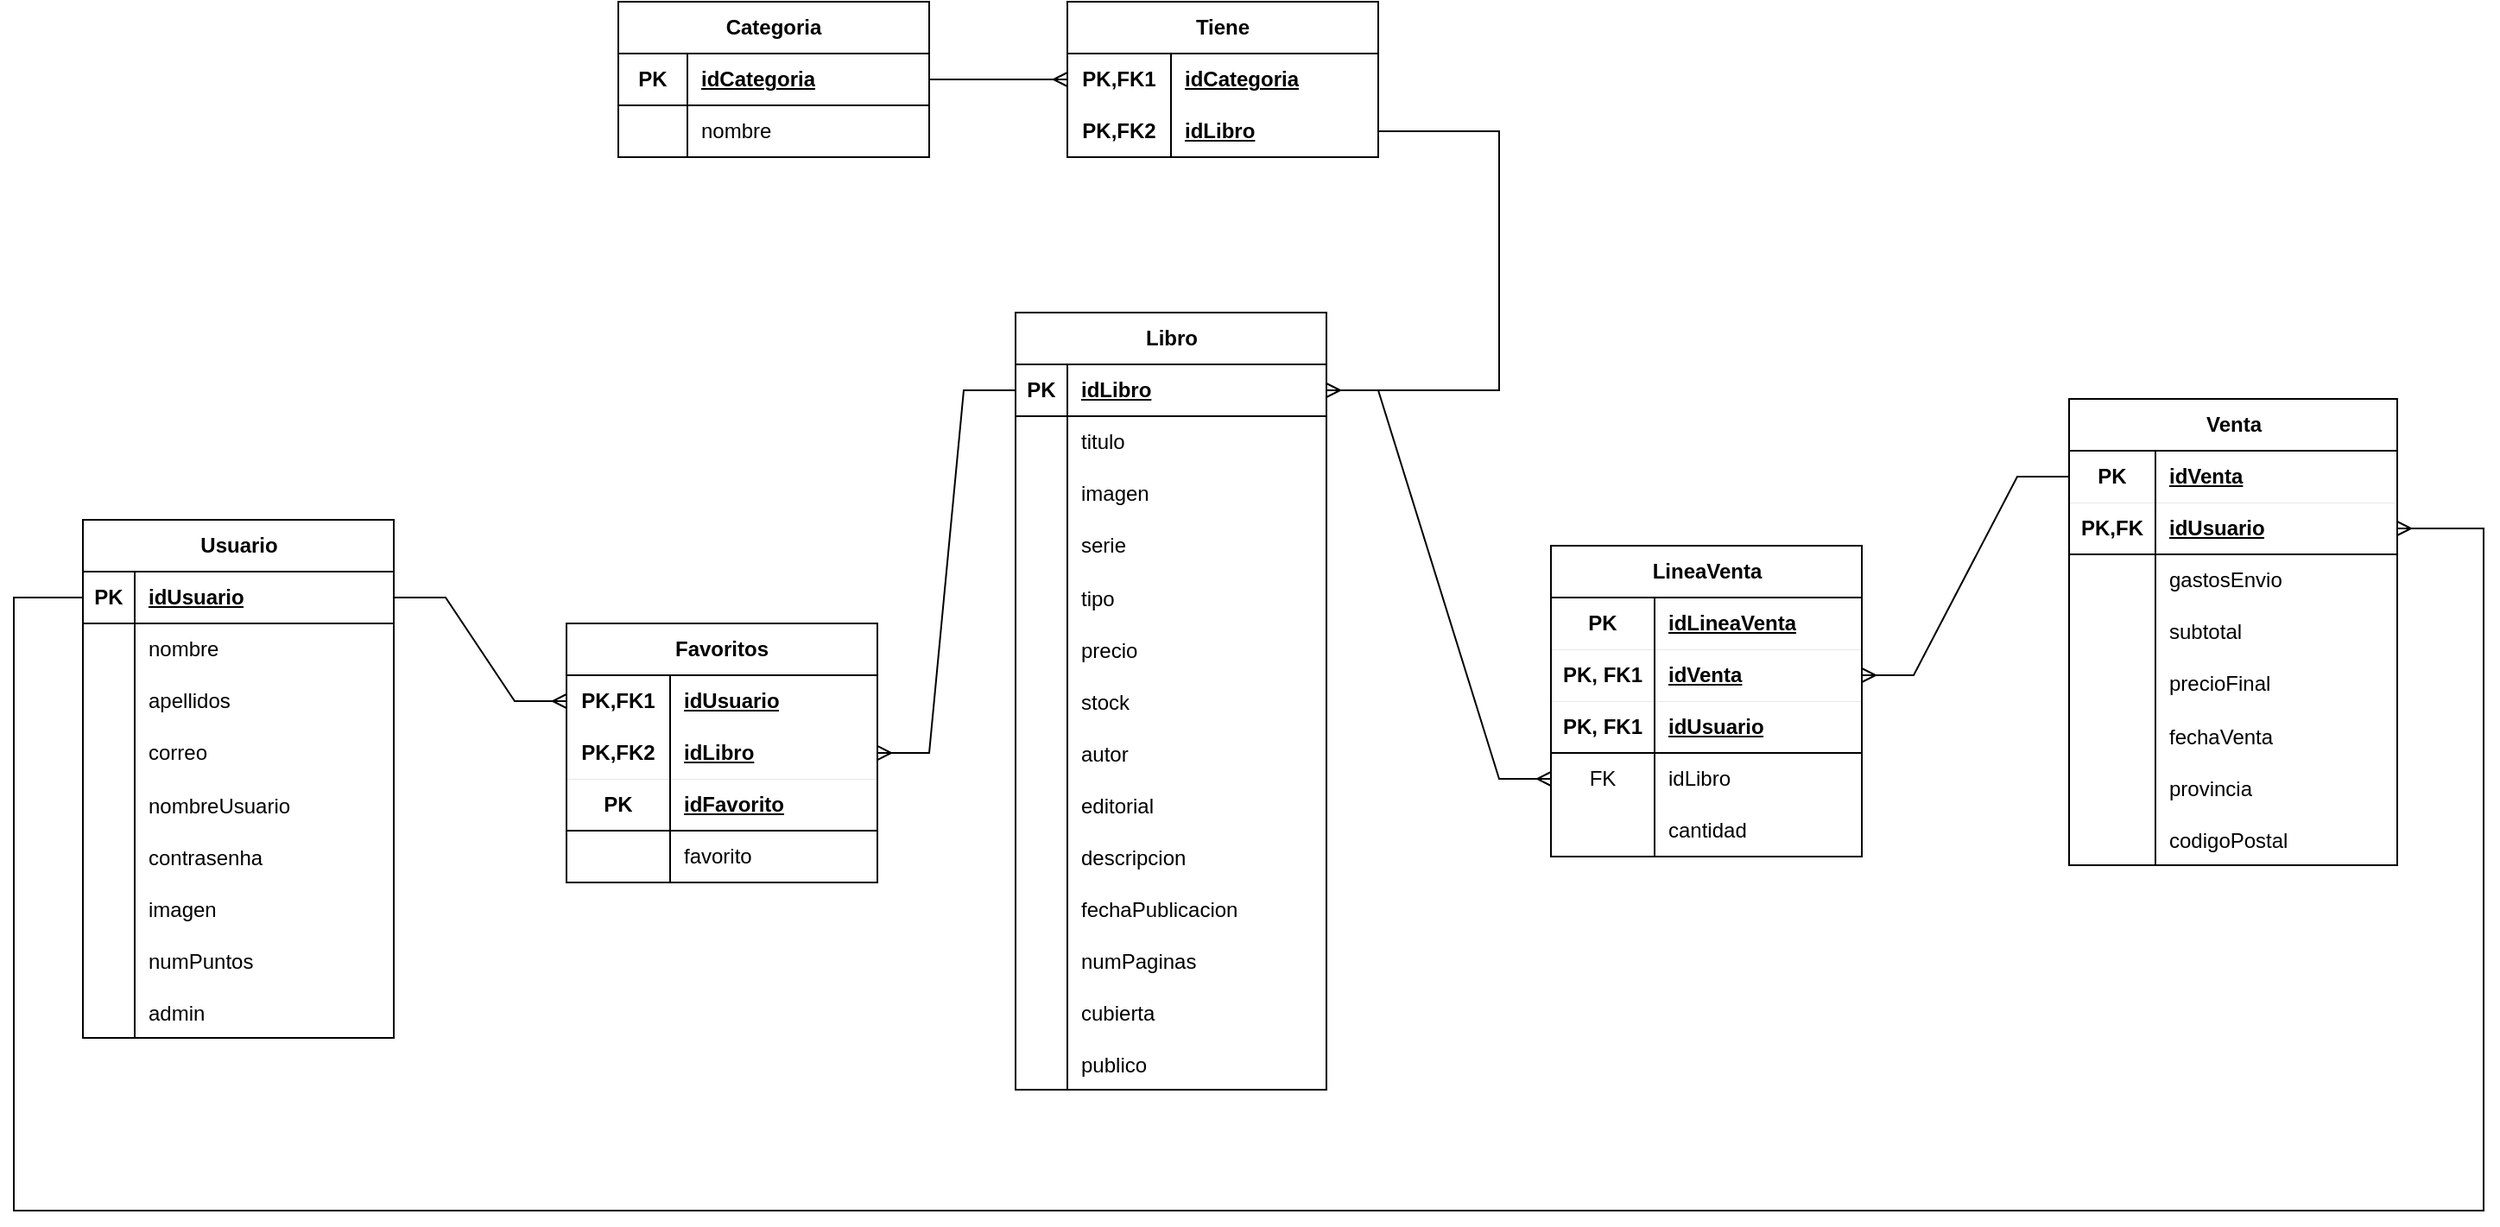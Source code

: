 <mxfile version="22.1.21" type="device">
  <diagram id="R2lEEEUBdFMjLlhIrx00" name="Page-1">
    <mxGraphModel dx="1834" dy="1244" grid="1" gridSize="10" guides="1" tooltips="1" connect="1" arrows="1" fold="1" page="0" pageScale="1" pageWidth="850" pageHeight="1100" math="0" shadow="0" extFonts="Permanent Marker^https://fonts.googleapis.com/css?family=Permanent+Marker">
      <root>
        <mxCell id="0" />
        <mxCell id="1" parent="0" />
        <mxCell id="alXEKslQ4lJgRQT7kOGC-1" value="Libro" style="shape=table;startSize=30;container=1;collapsible=1;childLayout=tableLayout;fixedRows=1;rowLines=0;fontStyle=1;align=center;resizeLast=1;html=1;" parent="1" vertex="1">
          <mxGeometry x="220" y="50" width="180" height="450" as="geometry" />
        </mxCell>
        <mxCell id="alXEKslQ4lJgRQT7kOGC-2" value="" style="shape=tableRow;horizontal=0;startSize=0;swimlaneHead=0;swimlaneBody=0;fillColor=none;collapsible=0;dropTarget=0;points=[[0,0.5],[1,0.5]];portConstraint=eastwest;top=0;left=0;right=0;bottom=1;" parent="alXEKslQ4lJgRQT7kOGC-1" vertex="1">
          <mxGeometry y="30" width="180" height="30" as="geometry" />
        </mxCell>
        <mxCell id="alXEKslQ4lJgRQT7kOGC-3" value="PK" style="shape=partialRectangle;connectable=0;fillColor=none;top=0;left=0;bottom=0;right=0;fontStyle=1;overflow=hidden;whiteSpace=wrap;html=1;" parent="alXEKslQ4lJgRQT7kOGC-2" vertex="1">
          <mxGeometry width="30" height="30" as="geometry">
            <mxRectangle width="30" height="30" as="alternateBounds" />
          </mxGeometry>
        </mxCell>
        <mxCell id="alXEKslQ4lJgRQT7kOGC-4" value="idLibro" style="shape=partialRectangle;connectable=0;fillColor=none;top=0;left=0;bottom=0;right=0;align=left;spacingLeft=6;fontStyle=5;overflow=hidden;whiteSpace=wrap;html=1;" parent="alXEKslQ4lJgRQT7kOGC-2" vertex="1">
          <mxGeometry x="30" width="150" height="30" as="geometry">
            <mxRectangle width="150" height="30" as="alternateBounds" />
          </mxGeometry>
        </mxCell>
        <mxCell id="alXEKslQ4lJgRQT7kOGC-5" value="" style="shape=tableRow;horizontal=0;startSize=0;swimlaneHead=0;swimlaneBody=0;fillColor=none;collapsible=0;dropTarget=0;points=[[0,0.5],[1,0.5]];portConstraint=eastwest;top=0;left=0;right=0;bottom=0;" parent="alXEKslQ4lJgRQT7kOGC-1" vertex="1">
          <mxGeometry y="60" width="180" height="30" as="geometry" />
        </mxCell>
        <mxCell id="alXEKslQ4lJgRQT7kOGC-6" value="" style="shape=partialRectangle;connectable=0;fillColor=none;top=0;left=0;bottom=0;right=0;editable=1;overflow=hidden;whiteSpace=wrap;html=1;" parent="alXEKslQ4lJgRQT7kOGC-5" vertex="1">
          <mxGeometry width="30" height="30" as="geometry">
            <mxRectangle width="30" height="30" as="alternateBounds" />
          </mxGeometry>
        </mxCell>
        <mxCell id="alXEKslQ4lJgRQT7kOGC-7" value="titulo" style="shape=partialRectangle;connectable=0;fillColor=none;top=0;left=0;bottom=0;right=0;align=left;spacingLeft=6;overflow=hidden;whiteSpace=wrap;html=1;" parent="alXEKslQ4lJgRQT7kOGC-5" vertex="1">
          <mxGeometry x="30" width="150" height="30" as="geometry">
            <mxRectangle width="150" height="30" as="alternateBounds" />
          </mxGeometry>
        </mxCell>
        <mxCell id="alXEKslQ4lJgRQT7kOGC-8" value="" style="shape=tableRow;horizontal=0;startSize=0;swimlaneHead=0;swimlaneBody=0;fillColor=none;collapsible=0;dropTarget=0;points=[[0,0.5],[1,0.5]];portConstraint=eastwest;top=0;left=0;right=0;bottom=0;" parent="alXEKslQ4lJgRQT7kOGC-1" vertex="1">
          <mxGeometry y="90" width="180" height="30" as="geometry" />
        </mxCell>
        <mxCell id="alXEKslQ4lJgRQT7kOGC-9" value="" style="shape=partialRectangle;connectable=0;fillColor=none;top=0;left=0;bottom=0;right=0;editable=1;overflow=hidden;whiteSpace=wrap;html=1;" parent="alXEKslQ4lJgRQT7kOGC-8" vertex="1">
          <mxGeometry width="30" height="30" as="geometry">
            <mxRectangle width="30" height="30" as="alternateBounds" />
          </mxGeometry>
        </mxCell>
        <mxCell id="alXEKslQ4lJgRQT7kOGC-10" value="imagen" style="shape=partialRectangle;connectable=0;fillColor=none;top=0;left=0;bottom=0;right=0;align=left;spacingLeft=6;overflow=hidden;whiteSpace=wrap;html=1;" parent="alXEKslQ4lJgRQT7kOGC-8" vertex="1">
          <mxGeometry x="30" width="150" height="30" as="geometry">
            <mxRectangle width="150" height="30" as="alternateBounds" />
          </mxGeometry>
        </mxCell>
        <mxCell id="alXEKslQ4lJgRQT7kOGC-11" value="" style="shape=tableRow;horizontal=0;startSize=0;swimlaneHead=0;swimlaneBody=0;fillColor=none;collapsible=0;dropTarget=0;points=[[0,0.5],[1,0.5]];portConstraint=eastwest;top=0;left=0;right=0;bottom=0;" parent="alXEKslQ4lJgRQT7kOGC-1" vertex="1">
          <mxGeometry y="120" width="180" height="30" as="geometry" />
        </mxCell>
        <mxCell id="alXEKslQ4lJgRQT7kOGC-12" value="" style="shape=partialRectangle;connectable=0;fillColor=none;top=0;left=0;bottom=0;right=0;editable=1;overflow=hidden;whiteSpace=wrap;html=1;" parent="alXEKslQ4lJgRQT7kOGC-11" vertex="1">
          <mxGeometry width="30" height="30" as="geometry">
            <mxRectangle width="30" height="30" as="alternateBounds" />
          </mxGeometry>
        </mxCell>
        <mxCell id="alXEKslQ4lJgRQT7kOGC-13" value="serie" style="shape=partialRectangle;connectable=0;fillColor=none;top=0;left=0;bottom=0;right=0;align=left;spacingLeft=6;overflow=hidden;whiteSpace=wrap;html=1;" parent="alXEKslQ4lJgRQT7kOGC-11" vertex="1">
          <mxGeometry x="30" width="150" height="30" as="geometry">
            <mxRectangle width="150" height="30" as="alternateBounds" />
          </mxGeometry>
        </mxCell>
        <mxCell id="alXEKslQ4lJgRQT7kOGC-14" value="" style="shape=tableRow;horizontal=0;startSize=0;swimlaneHead=0;swimlaneBody=0;fillColor=none;collapsible=0;dropTarget=0;points=[[0,0.5],[1,0.5]];portConstraint=eastwest;top=0;left=0;right=0;bottom=0;" parent="alXEKslQ4lJgRQT7kOGC-1" vertex="1">
          <mxGeometry y="150" width="180" height="30" as="geometry" />
        </mxCell>
        <mxCell id="alXEKslQ4lJgRQT7kOGC-15" value="" style="shape=partialRectangle;connectable=0;fillColor=none;top=0;left=0;bottom=0;right=0;editable=1;overflow=hidden;" parent="alXEKslQ4lJgRQT7kOGC-14" vertex="1">
          <mxGeometry width="30" height="30" as="geometry">
            <mxRectangle width="30" height="30" as="alternateBounds" />
          </mxGeometry>
        </mxCell>
        <mxCell id="alXEKslQ4lJgRQT7kOGC-16" value="tipo" style="shape=partialRectangle;connectable=0;fillColor=none;top=0;left=0;bottom=0;right=0;align=left;spacingLeft=6;overflow=hidden;" parent="alXEKslQ4lJgRQT7kOGC-14" vertex="1">
          <mxGeometry x="30" width="150" height="30" as="geometry">
            <mxRectangle width="150" height="30" as="alternateBounds" />
          </mxGeometry>
        </mxCell>
        <mxCell id="alXEKslQ4lJgRQT7kOGC-20" value="" style="shape=tableRow;horizontal=0;startSize=0;swimlaneHead=0;swimlaneBody=0;fillColor=none;collapsible=0;dropTarget=0;points=[[0,0.5],[1,0.5]];portConstraint=eastwest;top=0;left=0;right=0;bottom=0;" parent="alXEKslQ4lJgRQT7kOGC-1" vertex="1">
          <mxGeometry y="180" width="180" height="30" as="geometry" />
        </mxCell>
        <mxCell id="alXEKslQ4lJgRQT7kOGC-21" value="" style="shape=partialRectangle;connectable=0;fillColor=none;top=0;left=0;bottom=0;right=0;editable=1;overflow=hidden;" parent="alXEKslQ4lJgRQT7kOGC-20" vertex="1">
          <mxGeometry width="30" height="30" as="geometry">
            <mxRectangle width="30" height="30" as="alternateBounds" />
          </mxGeometry>
        </mxCell>
        <mxCell id="alXEKslQ4lJgRQT7kOGC-22" value="precio" style="shape=partialRectangle;connectable=0;fillColor=none;top=0;left=0;bottom=0;right=0;align=left;spacingLeft=6;overflow=hidden;" parent="alXEKslQ4lJgRQT7kOGC-20" vertex="1">
          <mxGeometry x="30" width="150" height="30" as="geometry">
            <mxRectangle width="150" height="30" as="alternateBounds" />
          </mxGeometry>
        </mxCell>
        <mxCell id="alXEKslQ4lJgRQT7kOGC-23" value="" style="shape=tableRow;horizontal=0;startSize=0;swimlaneHead=0;swimlaneBody=0;fillColor=none;collapsible=0;dropTarget=0;points=[[0,0.5],[1,0.5]];portConstraint=eastwest;top=0;left=0;right=0;bottom=0;" parent="alXEKslQ4lJgRQT7kOGC-1" vertex="1">
          <mxGeometry y="210" width="180" height="30" as="geometry" />
        </mxCell>
        <mxCell id="alXEKslQ4lJgRQT7kOGC-24" value="" style="shape=partialRectangle;connectable=0;fillColor=none;top=0;left=0;bottom=0;right=0;editable=1;overflow=hidden;" parent="alXEKslQ4lJgRQT7kOGC-23" vertex="1">
          <mxGeometry width="30" height="30" as="geometry">
            <mxRectangle width="30" height="30" as="alternateBounds" />
          </mxGeometry>
        </mxCell>
        <mxCell id="alXEKslQ4lJgRQT7kOGC-25" value="stock" style="shape=partialRectangle;connectable=0;fillColor=none;top=0;left=0;bottom=0;right=0;align=left;spacingLeft=6;overflow=hidden;" parent="alXEKslQ4lJgRQT7kOGC-23" vertex="1">
          <mxGeometry x="30" width="150" height="30" as="geometry">
            <mxRectangle width="150" height="30" as="alternateBounds" />
          </mxGeometry>
        </mxCell>
        <mxCell id="alXEKslQ4lJgRQT7kOGC-26" value="" style="shape=tableRow;horizontal=0;startSize=0;swimlaneHead=0;swimlaneBody=0;fillColor=none;collapsible=0;dropTarget=0;points=[[0,0.5],[1,0.5]];portConstraint=eastwest;top=0;left=0;right=0;bottom=0;" parent="alXEKslQ4lJgRQT7kOGC-1" vertex="1">
          <mxGeometry y="240" width="180" height="30" as="geometry" />
        </mxCell>
        <mxCell id="alXEKslQ4lJgRQT7kOGC-27" value="" style="shape=partialRectangle;connectable=0;fillColor=none;top=0;left=0;bottom=0;right=0;editable=1;overflow=hidden;" parent="alXEKslQ4lJgRQT7kOGC-26" vertex="1">
          <mxGeometry width="30" height="30" as="geometry">
            <mxRectangle width="30" height="30" as="alternateBounds" />
          </mxGeometry>
        </mxCell>
        <mxCell id="alXEKslQ4lJgRQT7kOGC-28" value="autor" style="shape=partialRectangle;connectable=0;fillColor=none;top=0;left=0;bottom=0;right=0;align=left;spacingLeft=6;overflow=hidden;" parent="alXEKslQ4lJgRQT7kOGC-26" vertex="1">
          <mxGeometry x="30" width="150" height="30" as="geometry">
            <mxRectangle width="150" height="30" as="alternateBounds" />
          </mxGeometry>
        </mxCell>
        <mxCell id="alXEKslQ4lJgRQT7kOGC-29" value="" style="shape=tableRow;horizontal=0;startSize=0;swimlaneHead=0;swimlaneBody=0;fillColor=none;collapsible=0;dropTarget=0;points=[[0,0.5],[1,0.5]];portConstraint=eastwest;top=0;left=0;right=0;bottom=0;" parent="alXEKslQ4lJgRQT7kOGC-1" vertex="1">
          <mxGeometry y="270" width="180" height="30" as="geometry" />
        </mxCell>
        <mxCell id="alXEKslQ4lJgRQT7kOGC-30" value="" style="shape=partialRectangle;connectable=0;fillColor=none;top=0;left=0;bottom=0;right=0;editable=1;overflow=hidden;" parent="alXEKslQ4lJgRQT7kOGC-29" vertex="1">
          <mxGeometry width="30" height="30" as="geometry">
            <mxRectangle width="30" height="30" as="alternateBounds" />
          </mxGeometry>
        </mxCell>
        <mxCell id="alXEKslQ4lJgRQT7kOGC-31" value="editorial" style="shape=partialRectangle;connectable=0;fillColor=none;top=0;left=0;bottom=0;right=0;align=left;spacingLeft=6;overflow=hidden;" parent="alXEKslQ4lJgRQT7kOGC-29" vertex="1">
          <mxGeometry x="30" width="150" height="30" as="geometry">
            <mxRectangle width="150" height="30" as="alternateBounds" />
          </mxGeometry>
        </mxCell>
        <mxCell id="alXEKslQ4lJgRQT7kOGC-32" value="" style="shape=tableRow;horizontal=0;startSize=0;swimlaneHead=0;swimlaneBody=0;fillColor=none;collapsible=0;dropTarget=0;points=[[0,0.5],[1,0.5]];portConstraint=eastwest;top=0;left=0;right=0;bottom=0;" parent="alXEKslQ4lJgRQT7kOGC-1" vertex="1">
          <mxGeometry y="300" width="180" height="30" as="geometry" />
        </mxCell>
        <mxCell id="alXEKslQ4lJgRQT7kOGC-33" value="" style="shape=partialRectangle;connectable=0;fillColor=none;top=0;left=0;bottom=0;right=0;editable=1;overflow=hidden;" parent="alXEKslQ4lJgRQT7kOGC-32" vertex="1">
          <mxGeometry width="30" height="30" as="geometry">
            <mxRectangle width="30" height="30" as="alternateBounds" />
          </mxGeometry>
        </mxCell>
        <mxCell id="alXEKslQ4lJgRQT7kOGC-34" value="descripcion" style="shape=partialRectangle;connectable=0;fillColor=none;top=0;left=0;bottom=0;right=0;align=left;spacingLeft=6;overflow=hidden;" parent="alXEKslQ4lJgRQT7kOGC-32" vertex="1">
          <mxGeometry x="30" width="150" height="30" as="geometry">
            <mxRectangle width="150" height="30" as="alternateBounds" />
          </mxGeometry>
        </mxCell>
        <mxCell id="alXEKslQ4lJgRQT7kOGC-35" value="" style="shape=tableRow;horizontal=0;startSize=0;swimlaneHead=0;swimlaneBody=0;fillColor=none;collapsible=0;dropTarget=0;points=[[0,0.5],[1,0.5]];portConstraint=eastwest;top=0;left=0;right=0;bottom=0;" parent="alXEKslQ4lJgRQT7kOGC-1" vertex="1">
          <mxGeometry y="330" width="180" height="30" as="geometry" />
        </mxCell>
        <mxCell id="alXEKslQ4lJgRQT7kOGC-36" value="" style="shape=partialRectangle;connectable=0;fillColor=none;top=0;left=0;bottom=0;right=0;editable=1;overflow=hidden;" parent="alXEKslQ4lJgRQT7kOGC-35" vertex="1">
          <mxGeometry width="30" height="30" as="geometry">
            <mxRectangle width="30" height="30" as="alternateBounds" />
          </mxGeometry>
        </mxCell>
        <mxCell id="alXEKslQ4lJgRQT7kOGC-37" value="fechaPublicacion" style="shape=partialRectangle;connectable=0;fillColor=none;top=0;left=0;bottom=0;right=0;align=left;spacingLeft=6;overflow=hidden;" parent="alXEKslQ4lJgRQT7kOGC-35" vertex="1">
          <mxGeometry x="30" width="150" height="30" as="geometry">
            <mxRectangle width="150" height="30" as="alternateBounds" />
          </mxGeometry>
        </mxCell>
        <mxCell id="alXEKslQ4lJgRQT7kOGC-38" value="" style="shape=tableRow;horizontal=0;startSize=0;swimlaneHead=0;swimlaneBody=0;fillColor=none;collapsible=0;dropTarget=0;points=[[0,0.5],[1,0.5]];portConstraint=eastwest;top=0;left=0;right=0;bottom=0;" parent="alXEKslQ4lJgRQT7kOGC-1" vertex="1">
          <mxGeometry y="360" width="180" height="30" as="geometry" />
        </mxCell>
        <mxCell id="alXEKslQ4lJgRQT7kOGC-39" value="" style="shape=partialRectangle;connectable=0;fillColor=none;top=0;left=0;bottom=0;right=0;editable=1;overflow=hidden;" parent="alXEKslQ4lJgRQT7kOGC-38" vertex="1">
          <mxGeometry width="30" height="30" as="geometry">
            <mxRectangle width="30" height="30" as="alternateBounds" />
          </mxGeometry>
        </mxCell>
        <mxCell id="alXEKslQ4lJgRQT7kOGC-40" value="numPaginas" style="shape=partialRectangle;connectable=0;fillColor=none;top=0;left=0;bottom=0;right=0;align=left;spacingLeft=6;overflow=hidden;" parent="alXEKslQ4lJgRQT7kOGC-38" vertex="1">
          <mxGeometry x="30" width="150" height="30" as="geometry">
            <mxRectangle width="150" height="30" as="alternateBounds" />
          </mxGeometry>
        </mxCell>
        <mxCell id="alXEKslQ4lJgRQT7kOGC-41" value="" style="shape=tableRow;horizontal=0;startSize=0;swimlaneHead=0;swimlaneBody=0;fillColor=none;collapsible=0;dropTarget=0;points=[[0,0.5],[1,0.5]];portConstraint=eastwest;top=0;left=0;right=0;bottom=0;" parent="alXEKslQ4lJgRQT7kOGC-1" vertex="1">
          <mxGeometry y="390" width="180" height="30" as="geometry" />
        </mxCell>
        <mxCell id="alXEKslQ4lJgRQT7kOGC-42" value="" style="shape=partialRectangle;connectable=0;fillColor=none;top=0;left=0;bottom=0;right=0;editable=1;overflow=hidden;" parent="alXEKslQ4lJgRQT7kOGC-41" vertex="1">
          <mxGeometry width="30" height="30" as="geometry">
            <mxRectangle width="30" height="30" as="alternateBounds" />
          </mxGeometry>
        </mxCell>
        <mxCell id="alXEKslQ4lJgRQT7kOGC-43" value="cubierta" style="shape=partialRectangle;connectable=0;fillColor=none;top=0;left=0;bottom=0;right=0;align=left;spacingLeft=6;overflow=hidden;" parent="alXEKslQ4lJgRQT7kOGC-41" vertex="1">
          <mxGeometry x="30" width="150" height="30" as="geometry">
            <mxRectangle width="150" height="30" as="alternateBounds" />
          </mxGeometry>
        </mxCell>
        <mxCell id="alXEKslQ4lJgRQT7kOGC-44" value="" style="shape=tableRow;horizontal=0;startSize=0;swimlaneHead=0;swimlaneBody=0;fillColor=none;collapsible=0;dropTarget=0;points=[[0,0.5],[1,0.5]];portConstraint=eastwest;top=0;left=0;right=0;bottom=0;" parent="alXEKslQ4lJgRQT7kOGC-1" vertex="1">
          <mxGeometry y="420" width="180" height="30" as="geometry" />
        </mxCell>
        <mxCell id="alXEKslQ4lJgRQT7kOGC-45" value="" style="shape=partialRectangle;connectable=0;fillColor=none;top=0;left=0;bottom=0;right=0;editable=1;overflow=hidden;" parent="alXEKslQ4lJgRQT7kOGC-44" vertex="1">
          <mxGeometry width="30" height="30" as="geometry">
            <mxRectangle width="30" height="30" as="alternateBounds" />
          </mxGeometry>
        </mxCell>
        <mxCell id="alXEKslQ4lJgRQT7kOGC-46" value="publico" style="shape=partialRectangle;connectable=0;fillColor=none;top=0;left=0;bottom=0;right=0;align=left;spacingLeft=6;overflow=hidden;" parent="alXEKslQ4lJgRQT7kOGC-44" vertex="1">
          <mxGeometry x="30" width="150" height="30" as="geometry">
            <mxRectangle width="150" height="30" as="alternateBounds" />
          </mxGeometry>
        </mxCell>
        <mxCell id="alXEKslQ4lJgRQT7kOGC-47" value="LineaVenta" style="shape=table;startSize=30;container=1;collapsible=1;childLayout=tableLayout;fixedRows=1;rowLines=0;fontStyle=1;align=center;resizeLast=1;html=1;" parent="1" vertex="1">
          <mxGeometry x="530" y="185" width="180" height="180" as="geometry" />
        </mxCell>
        <mxCell id="alXEKslQ4lJgRQT7kOGC-48" value="" style="shape=tableRow;horizontal=0;startSize=0;swimlaneHead=0;swimlaneBody=0;fillColor=none;collapsible=0;dropTarget=0;points=[[0,0.5],[1,0.5]];portConstraint=eastwest;top=0;left=0;right=0;bottom=1;strokeWidth=0;" parent="alXEKslQ4lJgRQT7kOGC-47" vertex="1">
          <mxGeometry y="30" width="180" height="30" as="geometry" />
        </mxCell>
        <mxCell id="alXEKslQ4lJgRQT7kOGC-49" value="PK" style="shape=partialRectangle;connectable=0;fillColor=none;top=0;left=0;bottom=0;right=0;fontStyle=1;overflow=hidden;whiteSpace=wrap;html=1;" parent="alXEKslQ4lJgRQT7kOGC-48" vertex="1">
          <mxGeometry width="60" height="30" as="geometry">
            <mxRectangle width="60" height="30" as="alternateBounds" />
          </mxGeometry>
        </mxCell>
        <mxCell id="alXEKslQ4lJgRQT7kOGC-50" value="idLineaVenta" style="shape=partialRectangle;connectable=0;fillColor=none;top=0;left=0;bottom=0;right=0;align=left;spacingLeft=6;fontStyle=5;overflow=hidden;whiteSpace=wrap;html=1;" parent="alXEKslQ4lJgRQT7kOGC-48" vertex="1">
          <mxGeometry x="60" width="120" height="30" as="geometry">
            <mxRectangle width="120" height="30" as="alternateBounds" />
          </mxGeometry>
        </mxCell>
        <mxCell id="alXEKslQ4lJgRQT7kOGC-164" value="" style="shape=tableRow;horizontal=0;startSize=0;swimlaneHead=0;swimlaneBody=0;fillColor=none;collapsible=0;dropTarget=0;points=[[0,0.5],[1,0.5]];portConstraint=eastwest;top=0;left=0;right=0;bottom=1;strokeWidth=0;" parent="alXEKslQ4lJgRQT7kOGC-47" vertex="1">
          <mxGeometry y="60" width="180" height="30" as="geometry" />
        </mxCell>
        <mxCell id="alXEKslQ4lJgRQT7kOGC-165" value="PK, FK1" style="shape=partialRectangle;connectable=0;fillColor=none;top=0;left=0;bottom=0;right=0;fontStyle=1;overflow=hidden;whiteSpace=wrap;html=1;" parent="alXEKslQ4lJgRQT7kOGC-164" vertex="1">
          <mxGeometry width="60" height="30" as="geometry">
            <mxRectangle width="60" height="30" as="alternateBounds" />
          </mxGeometry>
        </mxCell>
        <mxCell id="alXEKslQ4lJgRQT7kOGC-166" value="idVenta" style="shape=partialRectangle;connectable=0;fillColor=none;top=0;left=0;bottom=0;right=0;align=left;spacingLeft=6;fontStyle=5;overflow=hidden;whiteSpace=wrap;html=1;" parent="alXEKslQ4lJgRQT7kOGC-164" vertex="1">
          <mxGeometry x="60" width="120" height="30" as="geometry">
            <mxRectangle width="120" height="30" as="alternateBounds" />
          </mxGeometry>
        </mxCell>
        <mxCell id="alXEKslQ4lJgRQT7kOGC-171" value="" style="shape=tableRow;horizontal=0;startSize=0;swimlaneHead=0;swimlaneBody=0;fillColor=none;collapsible=0;dropTarget=0;points=[[0,0.5],[1,0.5]];portConstraint=eastwest;top=0;left=0;right=0;bottom=1;" parent="alXEKslQ4lJgRQT7kOGC-47" vertex="1">
          <mxGeometry y="90" width="180" height="30" as="geometry" />
        </mxCell>
        <mxCell id="alXEKslQ4lJgRQT7kOGC-172" value="PK, FK1" style="shape=partialRectangle;connectable=0;fillColor=none;top=0;left=0;bottom=0;right=0;fontStyle=1;overflow=hidden;whiteSpace=wrap;html=1;" parent="alXEKslQ4lJgRQT7kOGC-171" vertex="1">
          <mxGeometry width="60" height="30" as="geometry">
            <mxRectangle width="60" height="30" as="alternateBounds" />
          </mxGeometry>
        </mxCell>
        <mxCell id="alXEKslQ4lJgRQT7kOGC-173" value="idUsuario" style="shape=partialRectangle;connectable=0;fillColor=none;top=0;left=0;bottom=0;right=0;align=left;spacingLeft=6;fontStyle=5;overflow=hidden;whiteSpace=wrap;html=1;" parent="alXEKslQ4lJgRQT7kOGC-171" vertex="1">
          <mxGeometry x="60" width="120" height="30" as="geometry">
            <mxRectangle width="120" height="30" as="alternateBounds" />
          </mxGeometry>
        </mxCell>
        <mxCell id="alXEKslQ4lJgRQT7kOGC-51" value="" style="shape=tableRow;horizontal=0;startSize=0;swimlaneHead=0;swimlaneBody=0;fillColor=none;collapsible=0;dropTarget=0;points=[[0,0.5],[1,0.5]];portConstraint=eastwest;top=0;left=0;right=0;bottom=0;" parent="alXEKslQ4lJgRQT7kOGC-47" vertex="1">
          <mxGeometry y="120" width="180" height="30" as="geometry" />
        </mxCell>
        <mxCell id="alXEKslQ4lJgRQT7kOGC-52" value="FK" style="shape=partialRectangle;connectable=0;fillColor=none;top=0;left=0;bottom=0;right=0;editable=1;overflow=hidden;whiteSpace=wrap;html=1;" parent="alXEKslQ4lJgRQT7kOGC-51" vertex="1">
          <mxGeometry width="60" height="30" as="geometry">
            <mxRectangle width="60" height="30" as="alternateBounds" />
          </mxGeometry>
        </mxCell>
        <mxCell id="alXEKslQ4lJgRQT7kOGC-53" value="idLibro" style="shape=partialRectangle;connectable=0;fillColor=none;top=0;left=0;bottom=0;right=0;align=left;spacingLeft=6;overflow=hidden;whiteSpace=wrap;html=1;" parent="alXEKslQ4lJgRQT7kOGC-51" vertex="1">
          <mxGeometry x="60" width="120" height="30" as="geometry">
            <mxRectangle width="120" height="30" as="alternateBounds" />
          </mxGeometry>
        </mxCell>
        <mxCell id="alXEKslQ4lJgRQT7kOGC-54" value="" style="shape=tableRow;horizontal=0;startSize=0;swimlaneHead=0;swimlaneBody=0;fillColor=none;collapsible=0;dropTarget=0;points=[[0,0.5],[1,0.5]];portConstraint=eastwest;top=0;left=0;right=0;bottom=0;" parent="alXEKslQ4lJgRQT7kOGC-47" vertex="1">
          <mxGeometry y="150" width="180" height="30" as="geometry" />
        </mxCell>
        <mxCell id="alXEKslQ4lJgRQT7kOGC-55" value="" style="shape=partialRectangle;connectable=0;fillColor=none;top=0;left=0;bottom=0;right=0;editable=1;overflow=hidden;whiteSpace=wrap;html=1;" parent="alXEKslQ4lJgRQT7kOGC-54" vertex="1">
          <mxGeometry width="60" height="30" as="geometry">
            <mxRectangle width="60" height="30" as="alternateBounds" />
          </mxGeometry>
        </mxCell>
        <mxCell id="alXEKslQ4lJgRQT7kOGC-56" value="cantidad" style="shape=partialRectangle;connectable=0;fillColor=none;top=0;left=0;bottom=0;right=0;align=left;spacingLeft=6;overflow=hidden;whiteSpace=wrap;html=1;" parent="alXEKslQ4lJgRQT7kOGC-54" vertex="1">
          <mxGeometry x="60" width="120" height="30" as="geometry">
            <mxRectangle width="120" height="30" as="alternateBounds" />
          </mxGeometry>
        </mxCell>
        <mxCell id="alXEKslQ4lJgRQT7kOGC-87" value="Usuario" style="shape=table;startSize=30;container=1;collapsible=1;childLayout=tableLayout;fixedRows=1;rowLines=0;fontStyle=1;align=center;resizeLast=1;html=1;" parent="1" vertex="1">
          <mxGeometry x="-320" y="170" width="180" height="300" as="geometry" />
        </mxCell>
        <mxCell id="alXEKslQ4lJgRQT7kOGC-88" value="" style="shape=tableRow;horizontal=0;startSize=0;swimlaneHead=0;swimlaneBody=0;fillColor=none;collapsible=0;dropTarget=0;points=[[0,0.5],[1,0.5]];portConstraint=eastwest;top=0;left=0;right=0;bottom=1;" parent="alXEKslQ4lJgRQT7kOGC-87" vertex="1">
          <mxGeometry y="30" width="180" height="30" as="geometry" />
        </mxCell>
        <mxCell id="alXEKslQ4lJgRQT7kOGC-89" value="PK" style="shape=partialRectangle;connectable=0;fillColor=none;top=0;left=0;bottom=0;right=0;fontStyle=1;overflow=hidden;whiteSpace=wrap;html=1;" parent="alXEKslQ4lJgRQT7kOGC-88" vertex="1">
          <mxGeometry width="30" height="30" as="geometry">
            <mxRectangle width="30" height="30" as="alternateBounds" />
          </mxGeometry>
        </mxCell>
        <mxCell id="alXEKslQ4lJgRQT7kOGC-90" value="idUsuario" style="shape=partialRectangle;connectable=0;fillColor=none;top=0;left=0;bottom=0;right=0;align=left;spacingLeft=6;fontStyle=5;overflow=hidden;whiteSpace=wrap;html=1;" parent="alXEKslQ4lJgRQT7kOGC-88" vertex="1">
          <mxGeometry x="30" width="150" height="30" as="geometry">
            <mxRectangle width="150" height="30" as="alternateBounds" />
          </mxGeometry>
        </mxCell>
        <mxCell id="alXEKslQ4lJgRQT7kOGC-91" value="" style="shape=tableRow;horizontal=0;startSize=0;swimlaneHead=0;swimlaneBody=0;fillColor=none;collapsible=0;dropTarget=0;points=[[0,0.5],[1,0.5]];portConstraint=eastwest;top=0;left=0;right=0;bottom=0;" parent="alXEKslQ4lJgRQT7kOGC-87" vertex="1">
          <mxGeometry y="60" width="180" height="30" as="geometry" />
        </mxCell>
        <mxCell id="alXEKslQ4lJgRQT7kOGC-92" value="" style="shape=partialRectangle;connectable=0;fillColor=none;top=0;left=0;bottom=0;right=0;editable=1;overflow=hidden;whiteSpace=wrap;html=1;" parent="alXEKslQ4lJgRQT7kOGC-91" vertex="1">
          <mxGeometry width="30" height="30" as="geometry">
            <mxRectangle width="30" height="30" as="alternateBounds" />
          </mxGeometry>
        </mxCell>
        <mxCell id="alXEKslQ4lJgRQT7kOGC-93" value="nombre" style="shape=partialRectangle;connectable=0;fillColor=none;top=0;left=0;bottom=0;right=0;align=left;spacingLeft=6;overflow=hidden;whiteSpace=wrap;html=1;" parent="alXEKslQ4lJgRQT7kOGC-91" vertex="1">
          <mxGeometry x="30" width="150" height="30" as="geometry">
            <mxRectangle width="150" height="30" as="alternateBounds" />
          </mxGeometry>
        </mxCell>
        <mxCell id="alXEKslQ4lJgRQT7kOGC-94" value="" style="shape=tableRow;horizontal=0;startSize=0;swimlaneHead=0;swimlaneBody=0;fillColor=none;collapsible=0;dropTarget=0;points=[[0,0.5],[1,0.5]];portConstraint=eastwest;top=0;left=0;right=0;bottom=0;" parent="alXEKslQ4lJgRQT7kOGC-87" vertex="1">
          <mxGeometry y="90" width="180" height="30" as="geometry" />
        </mxCell>
        <mxCell id="alXEKslQ4lJgRQT7kOGC-95" value="" style="shape=partialRectangle;connectable=0;fillColor=none;top=0;left=0;bottom=0;right=0;editable=1;overflow=hidden;whiteSpace=wrap;html=1;" parent="alXEKslQ4lJgRQT7kOGC-94" vertex="1">
          <mxGeometry width="30" height="30" as="geometry">
            <mxRectangle width="30" height="30" as="alternateBounds" />
          </mxGeometry>
        </mxCell>
        <mxCell id="alXEKslQ4lJgRQT7kOGC-96" value="apellidos" style="shape=partialRectangle;connectable=0;fillColor=none;top=0;left=0;bottom=0;right=0;align=left;spacingLeft=6;overflow=hidden;whiteSpace=wrap;html=1;" parent="alXEKslQ4lJgRQT7kOGC-94" vertex="1">
          <mxGeometry x="30" width="150" height="30" as="geometry">
            <mxRectangle width="150" height="30" as="alternateBounds" />
          </mxGeometry>
        </mxCell>
        <mxCell id="alXEKslQ4lJgRQT7kOGC-97" value="" style="shape=tableRow;horizontal=0;startSize=0;swimlaneHead=0;swimlaneBody=0;fillColor=none;collapsible=0;dropTarget=0;points=[[0,0.5],[1,0.5]];portConstraint=eastwest;top=0;left=0;right=0;bottom=0;" parent="alXEKslQ4lJgRQT7kOGC-87" vertex="1">
          <mxGeometry y="120" width="180" height="30" as="geometry" />
        </mxCell>
        <mxCell id="alXEKslQ4lJgRQT7kOGC-98" value="" style="shape=partialRectangle;connectable=0;fillColor=none;top=0;left=0;bottom=0;right=0;editable=1;overflow=hidden;whiteSpace=wrap;html=1;" parent="alXEKslQ4lJgRQT7kOGC-97" vertex="1">
          <mxGeometry width="30" height="30" as="geometry">
            <mxRectangle width="30" height="30" as="alternateBounds" />
          </mxGeometry>
        </mxCell>
        <mxCell id="alXEKslQ4lJgRQT7kOGC-99" value="correo" style="shape=partialRectangle;connectable=0;fillColor=none;top=0;left=0;bottom=0;right=0;align=left;spacingLeft=6;overflow=hidden;whiteSpace=wrap;html=1;" parent="alXEKslQ4lJgRQT7kOGC-97" vertex="1">
          <mxGeometry x="30" width="150" height="30" as="geometry">
            <mxRectangle width="150" height="30" as="alternateBounds" />
          </mxGeometry>
        </mxCell>
        <mxCell id="alXEKslQ4lJgRQT7kOGC-100" value="" style="shape=tableRow;horizontal=0;startSize=0;swimlaneHead=0;swimlaneBody=0;fillColor=none;collapsible=0;dropTarget=0;points=[[0,0.5],[1,0.5]];portConstraint=eastwest;top=0;left=0;right=0;bottom=0;" parent="alXEKslQ4lJgRQT7kOGC-87" vertex="1">
          <mxGeometry y="150" width="180" height="30" as="geometry" />
        </mxCell>
        <mxCell id="alXEKslQ4lJgRQT7kOGC-101" value="" style="shape=partialRectangle;connectable=0;fillColor=none;top=0;left=0;bottom=0;right=0;editable=1;overflow=hidden;" parent="alXEKslQ4lJgRQT7kOGC-100" vertex="1">
          <mxGeometry width="30" height="30" as="geometry">
            <mxRectangle width="30" height="30" as="alternateBounds" />
          </mxGeometry>
        </mxCell>
        <mxCell id="alXEKslQ4lJgRQT7kOGC-102" value="nombreUsuario" style="shape=partialRectangle;connectable=0;fillColor=none;top=0;left=0;bottom=0;right=0;align=left;spacingLeft=6;overflow=hidden;" parent="alXEKslQ4lJgRQT7kOGC-100" vertex="1">
          <mxGeometry x="30" width="150" height="30" as="geometry">
            <mxRectangle width="150" height="30" as="alternateBounds" />
          </mxGeometry>
        </mxCell>
        <mxCell id="alXEKslQ4lJgRQT7kOGC-103" value="" style="shape=tableRow;horizontal=0;startSize=0;swimlaneHead=0;swimlaneBody=0;fillColor=none;collapsible=0;dropTarget=0;points=[[0,0.5],[1,0.5]];portConstraint=eastwest;top=0;left=0;right=0;bottom=0;" parent="alXEKslQ4lJgRQT7kOGC-87" vertex="1">
          <mxGeometry y="180" width="180" height="30" as="geometry" />
        </mxCell>
        <mxCell id="alXEKslQ4lJgRQT7kOGC-104" value="" style="shape=partialRectangle;connectable=0;fillColor=none;top=0;left=0;bottom=0;right=0;editable=1;overflow=hidden;" parent="alXEKslQ4lJgRQT7kOGC-103" vertex="1">
          <mxGeometry width="30" height="30" as="geometry">
            <mxRectangle width="30" height="30" as="alternateBounds" />
          </mxGeometry>
        </mxCell>
        <mxCell id="alXEKslQ4lJgRQT7kOGC-105" value="contrasenha" style="shape=partialRectangle;connectable=0;fillColor=none;top=0;left=0;bottom=0;right=0;align=left;spacingLeft=6;overflow=hidden;" parent="alXEKslQ4lJgRQT7kOGC-103" vertex="1">
          <mxGeometry x="30" width="150" height="30" as="geometry">
            <mxRectangle width="150" height="30" as="alternateBounds" />
          </mxGeometry>
        </mxCell>
        <mxCell id="alXEKslQ4lJgRQT7kOGC-106" value="" style="shape=tableRow;horizontal=0;startSize=0;swimlaneHead=0;swimlaneBody=0;fillColor=none;collapsible=0;dropTarget=0;points=[[0,0.5],[1,0.5]];portConstraint=eastwest;top=0;left=0;right=0;bottom=0;" parent="alXEKslQ4lJgRQT7kOGC-87" vertex="1">
          <mxGeometry y="210" width="180" height="30" as="geometry" />
        </mxCell>
        <mxCell id="alXEKslQ4lJgRQT7kOGC-107" value="" style="shape=partialRectangle;connectable=0;fillColor=none;top=0;left=0;bottom=0;right=0;editable=1;overflow=hidden;" parent="alXEKslQ4lJgRQT7kOGC-106" vertex="1">
          <mxGeometry width="30" height="30" as="geometry">
            <mxRectangle width="30" height="30" as="alternateBounds" />
          </mxGeometry>
        </mxCell>
        <mxCell id="alXEKslQ4lJgRQT7kOGC-108" value="imagen" style="shape=partialRectangle;connectable=0;fillColor=none;top=0;left=0;bottom=0;right=0;align=left;spacingLeft=6;overflow=hidden;" parent="alXEKslQ4lJgRQT7kOGC-106" vertex="1">
          <mxGeometry x="30" width="150" height="30" as="geometry">
            <mxRectangle width="150" height="30" as="alternateBounds" />
          </mxGeometry>
        </mxCell>
        <mxCell id="alXEKslQ4lJgRQT7kOGC-109" value="" style="shape=tableRow;horizontal=0;startSize=0;swimlaneHead=0;swimlaneBody=0;fillColor=none;collapsible=0;dropTarget=0;points=[[0,0.5],[1,0.5]];portConstraint=eastwest;top=0;left=0;right=0;bottom=0;" parent="alXEKslQ4lJgRQT7kOGC-87" vertex="1">
          <mxGeometry y="240" width="180" height="30" as="geometry" />
        </mxCell>
        <mxCell id="alXEKslQ4lJgRQT7kOGC-110" value="" style="shape=partialRectangle;connectable=0;fillColor=none;top=0;left=0;bottom=0;right=0;editable=1;overflow=hidden;" parent="alXEKslQ4lJgRQT7kOGC-109" vertex="1">
          <mxGeometry width="30" height="30" as="geometry">
            <mxRectangle width="30" height="30" as="alternateBounds" />
          </mxGeometry>
        </mxCell>
        <mxCell id="alXEKslQ4lJgRQT7kOGC-111" value="numPuntos" style="shape=partialRectangle;connectable=0;fillColor=none;top=0;left=0;bottom=0;right=0;align=left;spacingLeft=6;overflow=hidden;" parent="alXEKslQ4lJgRQT7kOGC-109" vertex="1">
          <mxGeometry x="30" width="150" height="30" as="geometry">
            <mxRectangle width="150" height="30" as="alternateBounds" />
          </mxGeometry>
        </mxCell>
        <mxCell id="alXEKslQ4lJgRQT7kOGC-112" value="" style="shape=tableRow;horizontal=0;startSize=0;swimlaneHead=0;swimlaneBody=0;fillColor=none;collapsible=0;dropTarget=0;points=[[0,0.5],[1,0.5]];portConstraint=eastwest;top=0;left=0;right=0;bottom=0;" parent="alXEKslQ4lJgRQT7kOGC-87" vertex="1">
          <mxGeometry y="270" width="180" height="30" as="geometry" />
        </mxCell>
        <mxCell id="alXEKslQ4lJgRQT7kOGC-113" value="" style="shape=partialRectangle;connectable=0;fillColor=none;top=0;left=0;bottom=0;right=0;editable=1;overflow=hidden;" parent="alXEKslQ4lJgRQT7kOGC-112" vertex="1">
          <mxGeometry width="30" height="30" as="geometry">
            <mxRectangle width="30" height="30" as="alternateBounds" />
          </mxGeometry>
        </mxCell>
        <mxCell id="alXEKslQ4lJgRQT7kOGC-114" value="admin" style="shape=partialRectangle;connectable=0;fillColor=none;top=0;left=0;bottom=0;right=0;align=left;spacingLeft=6;overflow=hidden;" parent="alXEKslQ4lJgRQT7kOGC-112" vertex="1">
          <mxGeometry x="30" width="150" height="30" as="geometry">
            <mxRectangle width="150" height="30" as="alternateBounds" />
          </mxGeometry>
        </mxCell>
        <mxCell id="alXEKslQ4lJgRQT7kOGC-115" value="Favoritos" style="shape=table;startSize=30;container=1;collapsible=1;childLayout=tableLayout;fixedRows=1;rowLines=0;fontStyle=1;align=center;resizeLast=1;html=1;whiteSpace=wrap;" parent="1" vertex="1">
          <mxGeometry x="-40" y="230" width="180" height="150" as="geometry" />
        </mxCell>
        <mxCell id="alXEKslQ4lJgRQT7kOGC-116" value="" style="shape=tableRow;horizontal=0;startSize=0;swimlaneHead=0;swimlaneBody=0;fillColor=none;collapsible=0;dropTarget=0;points=[[0,0.5],[1,0.5]];portConstraint=eastwest;top=0;left=0;right=0;bottom=0;html=1;" parent="alXEKslQ4lJgRQT7kOGC-115" vertex="1">
          <mxGeometry y="30" width="180" height="30" as="geometry" />
        </mxCell>
        <mxCell id="alXEKslQ4lJgRQT7kOGC-117" value="PK,FK1" style="shape=partialRectangle;connectable=0;fillColor=none;top=0;left=0;bottom=0;right=0;fontStyle=1;overflow=hidden;html=1;whiteSpace=wrap;" parent="alXEKslQ4lJgRQT7kOGC-116" vertex="1">
          <mxGeometry width="60" height="30" as="geometry">
            <mxRectangle width="60" height="30" as="alternateBounds" />
          </mxGeometry>
        </mxCell>
        <mxCell id="alXEKslQ4lJgRQT7kOGC-118" value="idUsuario" style="shape=partialRectangle;connectable=0;fillColor=none;top=0;left=0;bottom=0;right=0;align=left;spacingLeft=6;fontStyle=5;overflow=hidden;html=1;whiteSpace=wrap;" parent="alXEKslQ4lJgRQT7kOGC-116" vertex="1">
          <mxGeometry x="60" width="120" height="30" as="geometry">
            <mxRectangle width="120" height="30" as="alternateBounds" />
          </mxGeometry>
        </mxCell>
        <mxCell id="alXEKslQ4lJgRQT7kOGC-119" value="" style="shape=tableRow;horizontal=0;startSize=0;swimlaneHead=0;swimlaneBody=0;fillColor=none;collapsible=0;dropTarget=0;points=[[0,0.5],[1,0.5]];portConstraint=eastwest;top=0;left=0;right=0;bottom=1;html=1;strokeColor=default;strokeWidth=0;" parent="alXEKslQ4lJgRQT7kOGC-115" vertex="1">
          <mxGeometry y="60" width="180" height="30" as="geometry" />
        </mxCell>
        <mxCell id="alXEKslQ4lJgRQT7kOGC-120" value="PK,FK2" style="shape=partialRectangle;connectable=0;fillColor=none;top=0;left=0;bottom=0;right=0;fontStyle=1;overflow=hidden;html=1;whiteSpace=wrap;" parent="alXEKslQ4lJgRQT7kOGC-119" vertex="1">
          <mxGeometry width="60" height="30" as="geometry">
            <mxRectangle width="60" height="30" as="alternateBounds" />
          </mxGeometry>
        </mxCell>
        <mxCell id="alXEKslQ4lJgRQT7kOGC-121" value="idLibro" style="shape=partialRectangle;connectable=0;fillColor=none;top=0;left=0;bottom=0;right=0;align=left;spacingLeft=6;fontStyle=5;overflow=hidden;html=1;whiteSpace=wrap;" parent="alXEKslQ4lJgRQT7kOGC-119" vertex="1">
          <mxGeometry x="60" width="120" height="30" as="geometry">
            <mxRectangle width="120" height="30" as="alternateBounds" />
          </mxGeometry>
        </mxCell>
        <mxCell id="alXEKslQ4lJgRQT7kOGC-128" value="" style="shape=tableRow;horizontal=0;startSize=0;swimlaneHead=0;swimlaneBody=0;fillColor=none;collapsible=0;dropTarget=0;points=[[0,0.5],[1,0.5]];portConstraint=eastwest;top=0;left=0;right=0;bottom=1;strokeColor=default;strokeWidth=1;" parent="alXEKslQ4lJgRQT7kOGC-115" vertex="1">
          <mxGeometry y="90" width="180" height="30" as="geometry" />
        </mxCell>
        <mxCell id="alXEKslQ4lJgRQT7kOGC-129" value="PK" style="shape=partialRectangle;connectable=0;fillColor=none;top=0;left=0;bottom=0;right=0;fontStyle=1;overflow=hidden;whiteSpace=wrap;html=1;" parent="alXEKslQ4lJgRQT7kOGC-128" vertex="1">
          <mxGeometry width="60" height="30" as="geometry">
            <mxRectangle width="60" height="30" as="alternateBounds" />
          </mxGeometry>
        </mxCell>
        <mxCell id="alXEKslQ4lJgRQT7kOGC-130" value="idFavorito" style="shape=partialRectangle;connectable=0;fillColor=none;top=0;left=0;bottom=0;right=0;align=left;spacingLeft=6;fontStyle=5;overflow=hidden;whiteSpace=wrap;html=1;" parent="alXEKslQ4lJgRQT7kOGC-128" vertex="1">
          <mxGeometry x="60" width="120" height="30" as="geometry">
            <mxRectangle width="120" height="30" as="alternateBounds" />
          </mxGeometry>
        </mxCell>
        <mxCell id="alXEKslQ4lJgRQT7kOGC-125" value="" style="shape=tableRow;horizontal=0;startSize=0;swimlaneHead=0;swimlaneBody=0;fillColor=none;collapsible=0;dropTarget=0;points=[[0,0.5],[1,0.5]];portConstraint=eastwest;top=0;left=0;right=0;bottom=0;html=1;" parent="alXEKslQ4lJgRQT7kOGC-115" vertex="1">
          <mxGeometry y="120" width="180" height="30" as="geometry" />
        </mxCell>
        <mxCell id="alXEKslQ4lJgRQT7kOGC-126" value="" style="shape=partialRectangle;connectable=0;fillColor=none;top=0;left=0;bottom=0;right=0;editable=1;overflow=hidden;html=1;whiteSpace=wrap;" parent="alXEKslQ4lJgRQT7kOGC-125" vertex="1">
          <mxGeometry width="60" height="30" as="geometry">
            <mxRectangle width="60" height="30" as="alternateBounds" />
          </mxGeometry>
        </mxCell>
        <mxCell id="alXEKslQ4lJgRQT7kOGC-127" value="favorito" style="shape=partialRectangle;connectable=0;fillColor=none;top=0;left=0;bottom=0;right=0;align=left;spacingLeft=6;overflow=hidden;html=1;whiteSpace=wrap;" parent="alXEKslQ4lJgRQT7kOGC-125" vertex="1">
          <mxGeometry x="60" width="120" height="30" as="geometry">
            <mxRectangle width="120" height="30" as="alternateBounds" />
          </mxGeometry>
        </mxCell>
        <mxCell id="alXEKslQ4lJgRQT7kOGC-131" value="" style="edgeStyle=entityRelationEdgeStyle;fontSize=12;html=1;endArrow=ERmany;rounded=0;exitX=1;exitY=0.5;exitDx=0;exitDy=0;entryX=0;entryY=0.5;entryDx=0;entryDy=0;" parent="1" source="alXEKslQ4lJgRQT7kOGC-88" target="alXEKslQ4lJgRQT7kOGC-116" edge="1">
          <mxGeometry width="100" height="100" relative="1" as="geometry">
            <mxPoint x="-30" y="400" as="sourcePoint" />
            <mxPoint x="70" y="300" as="targetPoint" />
          </mxGeometry>
        </mxCell>
        <mxCell id="alXEKslQ4lJgRQT7kOGC-132" value="" style="edgeStyle=entityRelationEdgeStyle;fontSize=12;html=1;endArrow=ERmany;rounded=0;exitX=0;exitY=0.5;exitDx=0;exitDy=0;entryX=1;entryY=0.5;entryDx=0;entryDy=0;" parent="1" source="alXEKslQ4lJgRQT7kOGC-2" target="alXEKslQ4lJgRQT7kOGC-119" edge="1">
          <mxGeometry width="100" height="100" relative="1" as="geometry">
            <mxPoint x="140" y="220" as="sourcePoint" />
            <mxPoint x="240" y="120" as="targetPoint" />
          </mxGeometry>
        </mxCell>
        <mxCell id="alXEKslQ4lJgRQT7kOGC-133" value="" style="edgeStyle=entityRelationEdgeStyle;fontSize=12;html=1;endArrow=ERmany;rounded=0;exitX=1;exitY=0.5;exitDx=0;exitDy=0;entryX=0;entryY=0.5;entryDx=0;entryDy=0;" parent="1" source="alXEKslQ4lJgRQT7kOGC-2" target="alXEKslQ4lJgRQT7kOGC-51" edge="1">
          <mxGeometry width="100" height="100" relative="1" as="geometry">
            <mxPoint x="460" y="150" as="sourcePoint" />
            <mxPoint x="560" y="50" as="targetPoint" />
          </mxGeometry>
        </mxCell>
        <mxCell id="alXEKslQ4lJgRQT7kOGC-60" value="Venta" style="shape=table;startSize=30;container=1;collapsible=1;childLayout=tableLayout;fixedRows=1;rowLines=0;fontStyle=1;align=center;resizeLast=1;html=1;" parent="1" vertex="1">
          <mxGeometry x="830" y="100" width="190" height="270" as="geometry" />
        </mxCell>
        <mxCell id="alXEKslQ4lJgRQT7kOGC-160" value="" style="shape=tableRow;horizontal=0;startSize=0;swimlaneHead=0;swimlaneBody=0;fillColor=none;collapsible=0;dropTarget=0;points=[[0,0.5],[1,0.5]];portConstraint=eastwest;top=0;left=0;right=0;bottom=1;strokeWidth=0;" parent="alXEKslQ4lJgRQT7kOGC-60" vertex="1">
          <mxGeometry y="30" width="190" height="30" as="geometry" />
        </mxCell>
        <mxCell id="alXEKslQ4lJgRQT7kOGC-161" value="PK" style="shape=partialRectangle;connectable=0;fillColor=none;top=0;left=0;bottom=0;right=0;fontStyle=1;overflow=hidden;whiteSpace=wrap;html=1;" parent="alXEKslQ4lJgRQT7kOGC-160" vertex="1">
          <mxGeometry width="50" height="30" as="geometry">
            <mxRectangle width="50" height="30" as="alternateBounds" />
          </mxGeometry>
        </mxCell>
        <mxCell id="alXEKslQ4lJgRQT7kOGC-162" value="idVenta" style="shape=partialRectangle;connectable=0;fillColor=none;top=0;left=0;bottom=0;right=0;align=left;spacingLeft=6;fontStyle=5;overflow=hidden;whiteSpace=wrap;html=1;" parent="alXEKslQ4lJgRQT7kOGC-160" vertex="1">
          <mxGeometry x="50" width="140" height="30" as="geometry">
            <mxRectangle width="140" height="30" as="alternateBounds" />
          </mxGeometry>
        </mxCell>
        <mxCell id="alXEKslQ4lJgRQT7kOGC-168" value="" style="shape=tableRow;horizontal=0;startSize=0;swimlaneHead=0;swimlaneBody=0;fillColor=none;collapsible=0;dropTarget=0;points=[[0,0.5],[1,0.5]];portConstraint=eastwest;top=0;left=0;right=0;bottom=1;" parent="alXEKslQ4lJgRQT7kOGC-60" vertex="1">
          <mxGeometry y="60" width="190" height="30" as="geometry" />
        </mxCell>
        <mxCell id="alXEKslQ4lJgRQT7kOGC-169" value="PK,FK" style="shape=partialRectangle;connectable=0;fillColor=none;top=0;left=0;bottom=0;right=0;fontStyle=1;overflow=hidden;whiteSpace=wrap;html=1;" parent="alXEKslQ4lJgRQT7kOGC-168" vertex="1">
          <mxGeometry width="50" height="30" as="geometry">
            <mxRectangle width="50" height="30" as="alternateBounds" />
          </mxGeometry>
        </mxCell>
        <mxCell id="alXEKslQ4lJgRQT7kOGC-170" value="idUsuario" style="shape=partialRectangle;connectable=0;fillColor=none;top=0;left=0;bottom=0;right=0;align=left;spacingLeft=6;fontStyle=5;overflow=hidden;whiteSpace=wrap;html=1;" parent="alXEKslQ4lJgRQT7kOGC-168" vertex="1">
          <mxGeometry x="50" width="140" height="30" as="geometry">
            <mxRectangle width="140" height="30" as="alternateBounds" />
          </mxGeometry>
        </mxCell>
        <mxCell id="alXEKslQ4lJgRQT7kOGC-64" value="" style="shape=tableRow;horizontal=0;startSize=0;swimlaneHead=0;swimlaneBody=0;fillColor=none;collapsible=0;dropTarget=0;points=[[0,0.5],[1,0.5]];portConstraint=eastwest;top=0;left=0;right=0;bottom=0;" parent="alXEKslQ4lJgRQT7kOGC-60" vertex="1">
          <mxGeometry y="90" width="190" height="30" as="geometry" />
        </mxCell>
        <mxCell id="alXEKslQ4lJgRQT7kOGC-65" value="" style="shape=partialRectangle;connectable=0;fillColor=none;top=0;left=0;bottom=0;right=0;editable=1;overflow=hidden;whiteSpace=wrap;html=1;" parent="alXEKslQ4lJgRQT7kOGC-64" vertex="1">
          <mxGeometry width="50" height="30" as="geometry">
            <mxRectangle width="50" height="30" as="alternateBounds" />
          </mxGeometry>
        </mxCell>
        <mxCell id="alXEKslQ4lJgRQT7kOGC-66" value="gastosEnvio" style="shape=partialRectangle;connectable=0;fillColor=none;top=0;left=0;bottom=0;right=0;align=left;spacingLeft=6;overflow=hidden;whiteSpace=wrap;html=1;" parent="alXEKslQ4lJgRQT7kOGC-64" vertex="1">
          <mxGeometry x="50" width="140" height="30" as="geometry">
            <mxRectangle width="140" height="30" as="alternateBounds" />
          </mxGeometry>
        </mxCell>
        <mxCell id="alXEKslQ4lJgRQT7kOGC-67" value="" style="shape=tableRow;horizontal=0;startSize=0;swimlaneHead=0;swimlaneBody=0;fillColor=none;collapsible=0;dropTarget=0;points=[[0,0.5],[1,0.5]];portConstraint=eastwest;top=0;left=0;right=0;bottom=0;" parent="alXEKslQ4lJgRQT7kOGC-60" vertex="1">
          <mxGeometry y="120" width="190" height="30" as="geometry" />
        </mxCell>
        <mxCell id="alXEKslQ4lJgRQT7kOGC-68" value="" style="shape=partialRectangle;connectable=0;fillColor=none;top=0;left=0;bottom=0;right=0;editable=1;overflow=hidden;whiteSpace=wrap;html=1;" parent="alXEKslQ4lJgRQT7kOGC-67" vertex="1">
          <mxGeometry width="50" height="30" as="geometry">
            <mxRectangle width="50" height="30" as="alternateBounds" />
          </mxGeometry>
        </mxCell>
        <mxCell id="alXEKslQ4lJgRQT7kOGC-69" value="subtotal" style="shape=partialRectangle;connectable=0;fillColor=none;top=0;left=0;bottom=0;right=0;align=left;spacingLeft=6;overflow=hidden;whiteSpace=wrap;html=1;" parent="alXEKslQ4lJgRQT7kOGC-67" vertex="1">
          <mxGeometry x="50" width="140" height="30" as="geometry">
            <mxRectangle width="140" height="30" as="alternateBounds" />
          </mxGeometry>
        </mxCell>
        <mxCell id="alXEKslQ4lJgRQT7kOGC-70" value="" style="shape=tableRow;horizontal=0;startSize=0;swimlaneHead=0;swimlaneBody=0;fillColor=none;collapsible=0;dropTarget=0;points=[[0,0.5],[1,0.5]];portConstraint=eastwest;top=0;left=0;right=0;bottom=0;" parent="alXEKslQ4lJgRQT7kOGC-60" vertex="1">
          <mxGeometry y="150" width="190" height="30" as="geometry" />
        </mxCell>
        <mxCell id="alXEKslQ4lJgRQT7kOGC-71" value="" style="shape=partialRectangle;connectable=0;fillColor=none;top=0;left=0;bottom=0;right=0;editable=1;overflow=hidden;whiteSpace=wrap;html=1;" parent="alXEKslQ4lJgRQT7kOGC-70" vertex="1">
          <mxGeometry width="50" height="30" as="geometry">
            <mxRectangle width="50" height="30" as="alternateBounds" />
          </mxGeometry>
        </mxCell>
        <mxCell id="alXEKslQ4lJgRQT7kOGC-72" value="precioFinal" style="shape=partialRectangle;connectable=0;fillColor=none;top=0;left=0;bottom=0;right=0;align=left;spacingLeft=6;overflow=hidden;whiteSpace=wrap;html=1;" parent="alXEKslQ4lJgRQT7kOGC-70" vertex="1">
          <mxGeometry x="50" width="140" height="30" as="geometry">
            <mxRectangle width="140" height="30" as="alternateBounds" />
          </mxGeometry>
        </mxCell>
        <mxCell id="alXEKslQ4lJgRQT7kOGC-73" value="" style="shape=tableRow;horizontal=0;startSize=0;swimlaneHead=0;swimlaneBody=0;fillColor=none;collapsible=0;dropTarget=0;points=[[0,0.5],[1,0.5]];portConstraint=eastwest;top=0;left=0;right=0;bottom=0;" parent="alXEKslQ4lJgRQT7kOGC-60" vertex="1">
          <mxGeometry y="180" width="190" height="30" as="geometry" />
        </mxCell>
        <mxCell id="alXEKslQ4lJgRQT7kOGC-74" value="" style="shape=partialRectangle;connectable=0;fillColor=none;top=0;left=0;bottom=0;right=0;editable=1;overflow=hidden;" parent="alXEKslQ4lJgRQT7kOGC-73" vertex="1">
          <mxGeometry width="50" height="30" as="geometry">
            <mxRectangle width="50" height="30" as="alternateBounds" />
          </mxGeometry>
        </mxCell>
        <mxCell id="alXEKslQ4lJgRQT7kOGC-75" value="fechaVenta" style="shape=partialRectangle;connectable=0;fillColor=none;top=0;left=0;bottom=0;right=0;align=left;spacingLeft=6;overflow=hidden;" parent="alXEKslQ4lJgRQT7kOGC-73" vertex="1">
          <mxGeometry x="50" width="140" height="30" as="geometry">
            <mxRectangle width="140" height="30" as="alternateBounds" />
          </mxGeometry>
        </mxCell>
        <mxCell id="alXEKslQ4lJgRQT7kOGC-76" value="" style="shape=tableRow;horizontal=0;startSize=0;swimlaneHead=0;swimlaneBody=0;fillColor=none;collapsible=0;dropTarget=0;points=[[0,0.5],[1,0.5]];portConstraint=eastwest;top=0;left=0;right=0;bottom=0;" parent="alXEKslQ4lJgRQT7kOGC-60" vertex="1">
          <mxGeometry y="210" width="190" height="30" as="geometry" />
        </mxCell>
        <mxCell id="alXEKslQ4lJgRQT7kOGC-77" value="" style="shape=partialRectangle;connectable=0;fillColor=none;top=0;left=0;bottom=0;right=0;editable=1;overflow=hidden;" parent="alXEKslQ4lJgRQT7kOGC-76" vertex="1">
          <mxGeometry width="50" height="30" as="geometry">
            <mxRectangle width="50" height="30" as="alternateBounds" />
          </mxGeometry>
        </mxCell>
        <mxCell id="alXEKslQ4lJgRQT7kOGC-78" value="provincia" style="shape=partialRectangle;connectable=0;fillColor=none;top=0;left=0;bottom=0;right=0;align=left;spacingLeft=6;overflow=hidden;" parent="alXEKslQ4lJgRQT7kOGC-76" vertex="1">
          <mxGeometry x="50" width="140" height="30" as="geometry">
            <mxRectangle width="140" height="30" as="alternateBounds" />
          </mxGeometry>
        </mxCell>
        <mxCell id="alXEKslQ4lJgRQT7kOGC-80" value="" style="shape=tableRow;horizontal=0;startSize=0;swimlaneHead=0;swimlaneBody=0;fillColor=none;collapsible=0;dropTarget=0;points=[[0,0.5],[1,0.5]];portConstraint=eastwest;top=0;left=0;right=0;bottom=0;" parent="alXEKslQ4lJgRQT7kOGC-60" vertex="1">
          <mxGeometry y="240" width="190" height="30" as="geometry" />
        </mxCell>
        <mxCell id="alXEKslQ4lJgRQT7kOGC-81" value="" style="shape=partialRectangle;connectable=0;fillColor=none;top=0;left=0;bottom=0;right=0;editable=1;overflow=hidden;" parent="alXEKslQ4lJgRQT7kOGC-80" vertex="1">
          <mxGeometry width="50" height="30" as="geometry">
            <mxRectangle width="50" height="30" as="alternateBounds" />
          </mxGeometry>
        </mxCell>
        <mxCell id="alXEKslQ4lJgRQT7kOGC-82" value="codigoPostal" style="shape=partialRectangle;connectable=0;fillColor=none;top=0;left=0;bottom=0;right=0;align=left;spacingLeft=6;overflow=hidden;" parent="alXEKslQ4lJgRQT7kOGC-80" vertex="1">
          <mxGeometry x="50" width="140" height="30" as="geometry">
            <mxRectangle width="140" height="30" as="alternateBounds" />
          </mxGeometry>
        </mxCell>
        <mxCell id="alXEKslQ4lJgRQT7kOGC-163" value="" style="edgeStyle=entityRelationEdgeStyle;fontSize=12;html=1;endArrow=ERmany;rounded=0;exitX=0;exitY=0.5;exitDx=0;exitDy=0;entryX=1;entryY=0.5;entryDx=0;entryDy=0;" parent="1" source="alXEKslQ4lJgRQT7kOGC-160" target="alXEKslQ4lJgRQT7kOGC-164" edge="1">
          <mxGeometry width="100" height="100" relative="1" as="geometry">
            <mxPoint x="670" y="230" as="sourcePoint" />
            <mxPoint x="800" y="220" as="targetPoint" />
          </mxGeometry>
        </mxCell>
        <mxCell id="alXEKslQ4lJgRQT7kOGC-167" value="" style="edgeStyle=orthogonalEdgeStyle;fontSize=12;html=1;endArrow=ERmany;rounded=0;exitX=0;exitY=0.5;exitDx=0;exitDy=0;entryX=1;entryY=0.5;entryDx=0;entryDy=0;" parent="1" source="alXEKslQ4lJgRQT7kOGC-88" target="alXEKslQ4lJgRQT7kOGC-168" edge="1">
          <mxGeometry width="100" height="100" relative="1" as="geometry">
            <mxPoint x="-150" y="-70" as="sourcePoint" />
            <mxPoint x="1020" y="30" as="targetPoint" />
            <Array as="points">
              <mxPoint x="-360" y="215" />
              <mxPoint x="-360" y="570" />
              <mxPoint x="1070" y="570" />
              <mxPoint x="1070" y="175" />
            </Array>
          </mxGeometry>
        </mxCell>
        <mxCell id="XglPTB7joKg-nW6ad3Cj-1" value="Categoria" style="shape=table;startSize=30;container=1;collapsible=1;childLayout=tableLayout;fixedRows=1;rowLines=0;fontStyle=1;align=center;resizeLast=1;html=1;whiteSpace=wrap;" parent="1" vertex="1">
          <mxGeometry x="-10" y="-130" width="180" height="90" as="geometry" />
        </mxCell>
        <mxCell id="XglPTB7joKg-nW6ad3Cj-19" value="" style="shape=tableRow;horizontal=0;startSize=0;swimlaneHead=0;swimlaneBody=0;fillColor=none;collapsible=0;dropTarget=0;points=[[0,0.5],[1,0.5]];portConstraint=eastwest;top=0;left=0;right=0;bottom=1;" parent="XglPTB7joKg-nW6ad3Cj-1" vertex="1">
          <mxGeometry y="30" width="180" height="30" as="geometry" />
        </mxCell>
        <mxCell id="XglPTB7joKg-nW6ad3Cj-20" value="PK" style="shape=partialRectangle;connectable=0;fillColor=none;top=0;left=0;bottom=0;right=0;fontStyle=1;overflow=hidden;whiteSpace=wrap;html=1;" parent="XglPTB7joKg-nW6ad3Cj-19" vertex="1">
          <mxGeometry width="40" height="30" as="geometry">
            <mxRectangle width="40" height="30" as="alternateBounds" />
          </mxGeometry>
        </mxCell>
        <mxCell id="XglPTB7joKg-nW6ad3Cj-21" value="idCategoria" style="shape=partialRectangle;connectable=0;fillColor=none;top=0;left=0;bottom=0;right=0;align=left;spacingLeft=6;fontStyle=5;overflow=hidden;whiteSpace=wrap;html=1;" parent="XglPTB7joKg-nW6ad3Cj-19" vertex="1">
          <mxGeometry x="40" width="140" height="30" as="geometry">
            <mxRectangle width="140" height="30" as="alternateBounds" />
          </mxGeometry>
        </mxCell>
        <mxCell id="XglPTB7joKg-nW6ad3Cj-8" value="" style="shape=tableRow;horizontal=0;startSize=0;swimlaneHead=0;swimlaneBody=0;fillColor=none;collapsible=0;dropTarget=0;points=[[0,0.5],[1,0.5]];portConstraint=eastwest;top=0;left=0;right=0;bottom=0;html=1;" parent="XglPTB7joKg-nW6ad3Cj-1" vertex="1">
          <mxGeometry y="60" width="180" height="30" as="geometry" />
        </mxCell>
        <mxCell id="XglPTB7joKg-nW6ad3Cj-9" value="" style="shape=partialRectangle;connectable=0;fillColor=none;top=0;left=0;bottom=0;right=0;editable=1;overflow=hidden;html=1;whiteSpace=wrap;" parent="XglPTB7joKg-nW6ad3Cj-8" vertex="1">
          <mxGeometry width="40" height="30" as="geometry">
            <mxRectangle width="40" height="30" as="alternateBounds" />
          </mxGeometry>
        </mxCell>
        <mxCell id="XglPTB7joKg-nW6ad3Cj-10" value="nombre" style="shape=partialRectangle;connectable=0;fillColor=none;top=0;left=0;bottom=0;right=0;align=left;spacingLeft=6;overflow=hidden;html=1;whiteSpace=wrap;" parent="XglPTB7joKg-nW6ad3Cj-8" vertex="1">
          <mxGeometry x="40" width="140" height="30" as="geometry">
            <mxRectangle width="140" height="30" as="alternateBounds" />
          </mxGeometry>
        </mxCell>
        <mxCell id="L3IVyU0SEU8rPcH9SB88-14" value="Tiene" style="shape=table;startSize=30;container=1;collapsible=1;childLayout=tableLayout;fixedRows=1;rowLines=0;fontStyle=1;align=center;resizeLast=1;html=1;whiteSpace=wrap;" vertex="1" parent="1">
          <mxGeometry x="250" y="-130" width="180" height="90" as="geometry" />
        </mxCell>
        <mxCell id="L3IVyU0SEU8rPcH9SB88-15" value="" style="shape=tableRow;horizontal=0;startSize=0;swimlaneHead=0;swimlaneBody=0;fillColor=none;collapsible=0;dropTarget=0;points=[[0,0.5],[1,0.5]];portConstraint=eastwest;top=0;left=0;right=0;bottom=0;html=1;" vertex="1" parent="L3IVyU0SEU8rPcH9SB88-14">
          <mxGeometry y="30" width="180" height="30" as="geometry" />
        </mxCell>
        <mxCell id="L3IVyU0SEU8rPcH9SB88-16" value="PK,FK1" style="shape=partialRectangle;connectable=0;fillColor=none;top=0;left=0;bottom=0;right=0;fontStyle=1;overflow=hidden;html=1;whiteSpace=wrap;" vertex="1" parent="L3IVyU0SEU8rPcH9SB88-15">
          <mxGeometry width="60" height="30" as="geometry">
            <mxRectangle width="60" height="30" as="alternateBounds" />
          </mxGeometry>
        </mxCell>
        <mxCell id="L3IVyU0SEU8rPcH9SB88-17" value="idCategoria" style="shape=partialRectangle;connectable=0;fillColor=none;top=0;left=0;bottom=0;right=0;align=left;spacingLeft=6;fontStyle=5;overflow=hidden;html=1;whiteSpace=wrap;" vertex="1" parent="L3IVyU0SEU8rPcH9SB88-15">
          <mxGeometry x="60" width="120" height="30" as="geometry">
            <mxRectangle width="120" height="30" as="alternateBounds" />
          </mxGeometry>
        </mxCell>
        <mxCell id="L3IVyU0SEU8rPcH9SB88-18" value="" style="shape=tableRow;horizontal=0;startSize=0;swimlaneHead=0;swimlaneBody=0;fillColor=none;collapsible=0;dropTarget=0;points=[[0,0.5],[1,0.5]];portConstraint=eastwest;top=0;left=0;right=0;bottom=1;html=1;" vertex="1" parent="L3IVyU0SEU8rPcH9SB88-14">
          <mxGeometry y="60" width="180" height="30" as="geometry" />
        </mxCell>
        <mxCell id="L3IVyU0SEU8rPcH9SB88-19" value="PK,FK2" style="shape=partialRectangle;connectable=0;fillColor=none;top=0;left=0;bottom=0;right=0;fontStyle=1;overflow=hidden;html=1;whiteSpace=wrap;" vertex="1" parent="L3IVyU0SEU8rPcH9SB88-18">
          <mxGeometry width="60" height="30" as="geometry">
            <mxRectangle width="60" height="30" as="alternateBounds" />
          </mxGeometry>
        </mxCell>
        <mxCell id="L3IVyU0SEU8rPcH9SB88-20" value="idLibro" style="shape=partialRectangle;connectable=0;fillColor=none;top=0;left=0;bottom=0;right=0;align=left;spacingLeft=6;fontStyle=5;overflow=hidden;html=1;whiteSpace=wrap;" vertex="1" parent="L3IVyU0SEU8rPcH9SB88-18">
          <mxGeometry x="60" width="120" height="30" as="geometry">
            <mxRectangle width="120" height="30" as="alternateBounds" />
          </mxGeometry>
        </mxCell>
        <mxCell id="L3IVyU0SEU8rPcH9SB88-27" value="" style="edgeStyle=entityRelationEdgeStyle;fontSize=12;html=1;endArrow=ERmany;rounded=0;exitX=1;exitY=0.5;exitDx=0;exitDy=0;entryX=0;entryY=0.5;entryDx=0;entryDy=0;" edge="1" parent="1" source="XglPTB7joKg-nW6ad3Cj-19" target="L3IVyU0SEU8rPcH9SB88-15">
          <mxGeometry width="100" height="100" relative="1" as="geometry">
            <mxPoint x="160" as="sourcePoint" />
            <mxPoint x="260" y="-100" as="targetPoint" />
          </mxGeometry>
        </mxCell>
        <mxCell id="L3IVyU0SEU8rPcH9SB88-28" value="" style="edgeStyle=elbowEdgeStyle;fontSize=12;html=1;endArrow=ERmany;rounded=0;exitX=1;exitY=0.5;exitDx=0;exitDy=0;entryX=1;entryY=0.5;entryDx=0;entryDy=0;" edge="1" parent="1" source="L3IVyU0SEU8rPcH9SB88-18" target="alXEKslQ4lJgRQT7kOGC-2">
          <mxGeometry width="100" height="100" relative="1" as="geometry">
            <mxPoint x="520" y="40" as="sourcePoint" />
            <mxPoint x="620" y="-60" as="targetPoint" />
            <Array as="points">
              <mxPoint x="500" y="20" />
            </Array>
          </mxGeometry>
        </mxCell>
      </root>
    </mxGraphModel>
  </diagram>
</mxfile>
